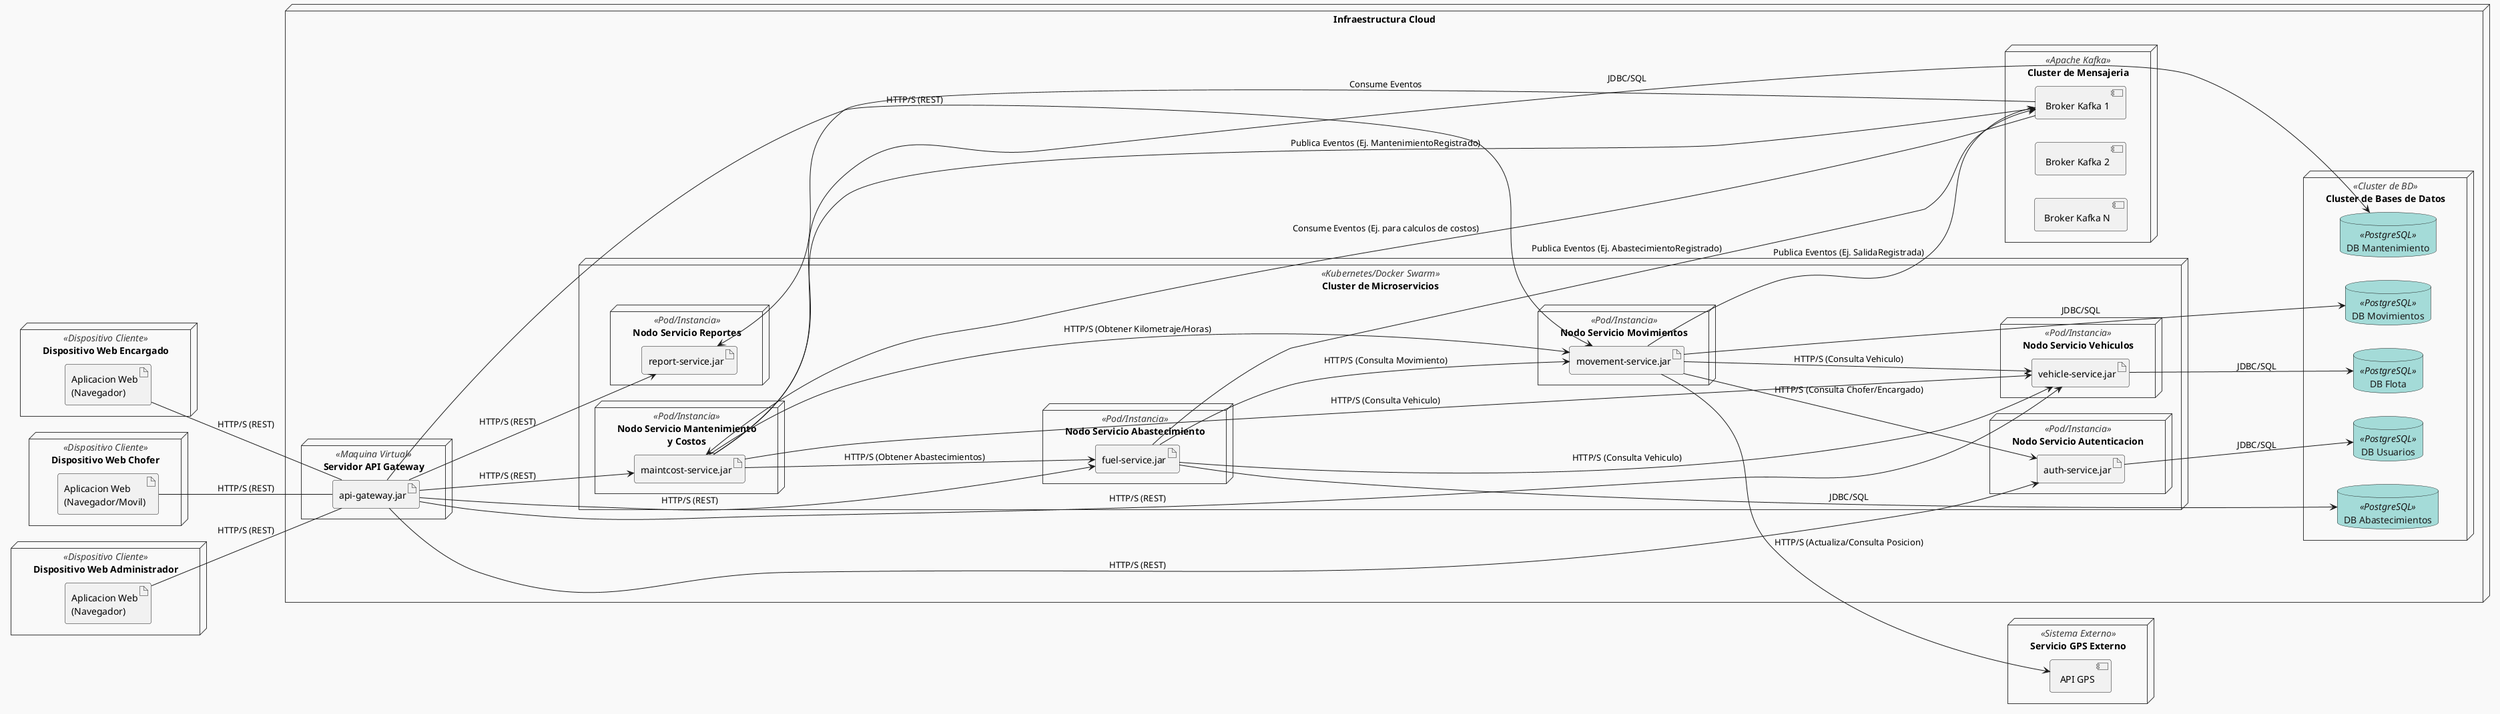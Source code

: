 @startuml
!theme mars

' Direccion del flujo para una mejor visualizacion
left to right direction

' Nodos principales del sistema de despliegue

node "Dispositivo Web Encargado" as Encargado_DEV <<Dispositivo Cliente>> {
  artifact "Aplicacion Web\n(Navegador)" as Encargado_APP
}

node "Dispositivo Web Chofer" as Chofer_DEV <<Dispositivo Cliente>> {
  artifact "Aplicacion Web\n(Navegador/Movil)" as Chofer_APP
}

node "Dispositivo Web Administrador" as Admin_DEV <<Dispositivo Cliente>> {
  artifact "Aplicacion Web\n(Navegador)" as Admin_APP
}

node "Infraestructura Cloud" as Cloud {

  node "Servidor API Gateway" as APIGW_SERVER <<Maquina Virtual>> {
    artifact "api-gateway.jar" as APIGW_APP
  }

  node "Cluster de Microservicios" as MS_CLUSTER <<Kubernetes/Docker Swarm>> {
    node "Nodo Servicio Autenticacion" as AUTH_SVC_NODE <<Pod/Instancia>> {
      artifact "auth-service.jar" as AUTH_SVC_APP
    }
    node "Nodo Servicio Vehiculos" as VEHICLE_SVC_NODE <<Pod/Instancia>> {
      artifact "vehicle-service.jar" as VEHICLE_SVC_APP
    }
    node "Nodo Servicio Movimientos" as MOVEMENT_SVC_NODE <<Pod/Instancia>> {
      artifact "movement-service.jar" as MOVEMENT_SVC_APP
    }
    node "Nodo Servicio Abastecimiento" as FUEL_SVC_NODE <<Pod/Instancia>> {
      artifact "fuel-service.jar" as FUEL_SVC_APP
    }
    node "Nodo Servicio Mantenimiento\ny Costos" as MAINTCOST_SVC_NODE <<Pod/Instancia>> {
      artifact "maintcost-service.jar" as MAINTCOST_SVC_APP
    }
    node "Nodo Servicio Reportes" as REPORT_SVC_NODE <<Pod/Instancia>> {
      artifact "report-service.jar" as REPORT_SVC_APP
    }
  }

  node "Cluster de Bases de Datos" as DB_CLUSTER <<Cluster de BD>> {
    database "DB Usuarios" as UserDB <<PostgreSQL>>
    database "DB Flota" as FleetDB <<PostgreSQL>>
    database "DB Movimientos" as MovementDB <<PostgreSQL>>
    database "DB Abastecimientos" as FuelDB <<PostgreSQL>>
    database "DB Mantenimiento" as MaintDB <<PostgreSQL>>
  }

  node "Cluster de Mensajeria" as KAFKA_CLUSTER <<Apache Kafka>> {
    component "Broker Kafka 1" as KafkaBroker1
    component "Broker Kafka 2" as KafkaBroker2
    component "Broker Kafka N" as KafkaBrokerN
  }
}

' Sistemas Externos (si aplica, como un servicio de GPS externo o de pago)
node "Servicio GPS Externo" as ExternalGPS <<Sistema Externo>> {
  component "API GPS" as GPS_API
}

' Relaciones de Despliegue y Comunicacion

' Clientes a API Gateway
Encargado_APP -- APIGW_APP : HTTP/S (REST)
Chofer_APP -- APIGW_APP : HTTP/S (REST)
Admin_APP -- APIGW_APP : HTTP/S (REST)

' API Gateway a Microservicios
APIGW_APP --> AUTH_SVC_APP : HTTP/S (REST)
APIGW_APP --> VEHICLE_SVC_APP : HTTP/S (REST)
APIGW_APP --> MOVEMENT_SVC_APP : HTTP/S (REST)
APIGW_APP --> FUEL_SVC_APP : HTTP/S (REST)
APIGW_APP --> MAINTCOST_SVC_APP : HTTP/S (REST)
APIGW_APP --> REPORT_SVC_APP : HTTP/S (REST)

' Microservicios a Bases de Datos (SQL)
AUTH_SVC_APP --> UserDB : JDBC/SQL
VEHICLE_SVC_APP --> FleetDB : JDBC/SQL
MOVEMENT_SVC_APP --> MovementDB : JDBC/SQL
FUEL_SVC_APP --> FuelDB : JDBC/SQL
MAINTCOST_SVC_APP --> MaintDB : JDBC/SQL

' Microservicios a Kafka (Mensajeria Asincrona)
MOVEMENT_SVC_APP --> KafkaBroker1 : Publica Eventos (Ej. SalidaRegistrada)
FUEL_SVC_APP --> KafkaBroker1 : Publica Eventos (Ej. AbastecimientoRegistrado)
MAINTCOST_SVC_APP --> KafkaBroker1 : Publica Eventos (Ej. MantenimientoRegistrado)

' Otros Microservicios consumen eventos de Kafka
REPORT_SVC_APP <-- KafkaBroker1 : Consume Eventos
MAINTCOST_SVC_APP <-- KafkaBroker1 : Consume Eventos (Ej. para calculos de costos)

' Interacciones entre Microservicios (REST/HTTP para consultas sincrónicas)
MOVEMENT_SVC_APP --> VEHICLE_SVC_APP : HTTP/S (Consulta Vehiculo)
MOVEMENT_SVC_APP --> AUTH_SVC_APP : HTTP/S (Consulta Chofer/Encargado)

FUEL_SVC_APP --> VEHICLE_SVC_APP : HTTP/S (Consulta Vehiculo)
FUEL_SVC_APP --> MOVEMENT_SVC_APP : HTTP/S (Consulta Movimiento)

MAINTCOST_SVC_APP --> VEHICLE_SVC_APP : HTTP/S (Consulta Vehiculo)
MAINTCOST_SVC_APP --> MOVEMENT_SVC_APP : HTTP/S (Obtener Kilometraje/Horas)
MAINTCOST_SVC_APP --> FUEL_SVC_APP : HTTP/S (Obtener Abastecimientos)

' Integracion con sistemas externos
MOVEMENT_SVC_APP --> GPS_API : HTTP/S (Actualiza/Consulta Posicion)

@enduml
